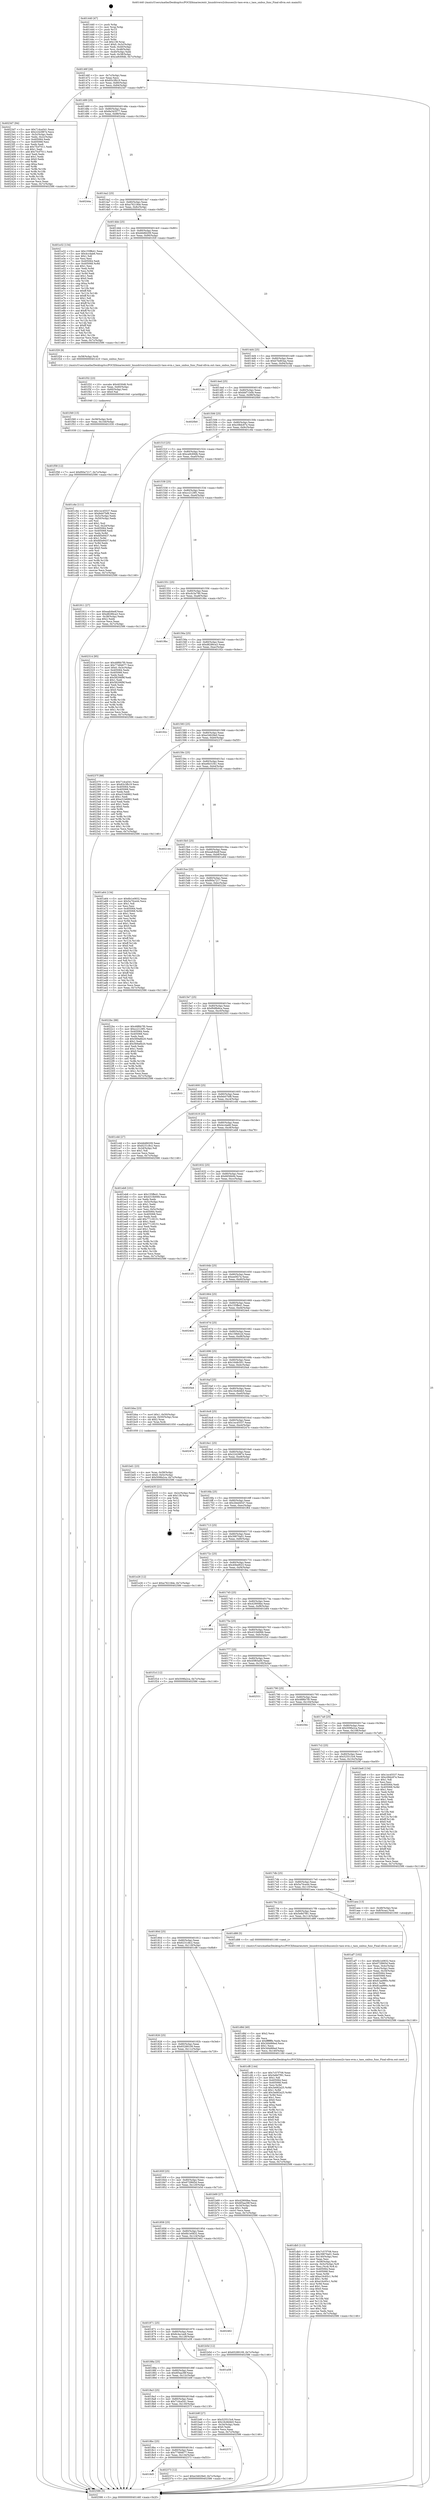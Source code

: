digraph "0x401440" {
  label = "0x401440 (/mnt/c/Users/mathe/Desktop/tcc/POCII/binaries/extr_linuxdriversi2cbussesi2c-taos-evm.c_taos_smbus_func_Final-ollvm.out::main(0))"
  labelloc = "t"
  node[shape=record]

  Entry [label="",width=0.3,height=0.3,shape=circle,fillcolor=black,style=filled]
  "0x40146f" [label="{
     0x40146f [26]\l
     | [instrs]\l
     &nbsp;&nbsp;0x40146f \<+3\>: mov -0x7c(%rbp),%eax\l
     &nbsp;&nbsp;0x401472 \<+2\>: mov %eax,%ecx\l
     &nbsp;&nbsp;0x401474 \<+6\>: sub $0x83c3fb19,%ecx\l
     &nbsp;&nbsp;0x40147a \<+3\>: mov %eax,-0x80(%rbp)\l
     &nbsp;&nbsp;0x40147d \<+6\>: mov %ecx,-0x84(%rbp)\l
     &nbsp;&nbsp;0x401483 \<+6\>: je 00000000004023d7 \<main+0xf97\>\l
  }"]
  "0x4023d7" [label="{
     0x4023d7 [94]\l
     | [instrs]\l
     &nbsp;&nbsp;0x4023d7 \<+5\>: mov $0x71dca541,%eax\l
     &nbsp;&nbsp;0x4023dc \<+5\>: mov $0x2242987e,%ecx\l
     &nbsp;&nbsp;0x4023e1 \<+3\>: mov -0x3c(%rbp),%edx\l
     &nbsp;&nbsp;0x4023e4 \<+3\>: mov %edx,-0x2c(%rbp)\l
     &nbsp;&nbsp;0x4023e7 \<+7\>: mov 0x405064,%edx\l
     &nbsp;&nbsp;0x4023ee \<+7\>: mov 0x405068,%esi\l
     &nbsp;&nbsp;0x4023f5 \<+2\>: mov %edx,%edi\l
     &nbsp;&nbsp;0x4023f7 \<+6\>: sub $0x75cf7011,%edi\l
     &nbsp;&nbsp;0x4023fd \<+3\>: sub $0x1,%edi\l
     &nbsp;&nbsp;0x402400 \<+6\>: add $0x75cf7011,%edi\l
     &nbsp;&nbsp;0x402406 \<+3\>: imul %edi,%edx\l
     &nbsp;&nbsp;0x402409 \<+3\>: and $0x1,%edx\l
     &nbsp;&nbsp;0x40240c \<+3\>: cmp $0x0,%edx\l
     &nbsp;&nbsp;0x40240f \<+4\>: sete %r8b\l
     &nbsp;&nbsp;0x402413 \<+3\>: cmp $0xa,%esi\l
     &nbsp;&nbsp;0x402416 \<+4\>: setl %r9b\l
     &nbsp;&nbsp;0x40241a \<+3\>: mov %r8b,%r10b\l
     &nbsp;&nbsp;0x40241d \<+3\>: and %r9b,%r10b\l
     &nbsp;&nbsp;0x402420 \<+3\>: xor %r9b,%r8b\l
     &nbsp;&nbsp;0x402423 \<+3\>: or %r8b,%r10b\l
     &nbsp;&nbsp;0x402426 \<+4\>: test $0x1,%r10b\l
     &nbsp;&nbsp;0x40242a \<+3\>: cmovne %ecx,%eax\l
     &nbsp;&nbsp;0x40242d \<+3\>: mov %eax,-0x7c(%rbp)\l
     &nbsp;&nbsp;0x402430 \<+5\>: jmp 0000000000402586 \<main+0x1146\>\l
  }"]
  "0x401489" [label="{
     0x401489 [25]\l
     | [instrs]\l
     &nbsp;&nbsp;0x401489 \<+5\>: jmp 000000000040148e \<main+0x4e\>\l
     &nbsp;&nbsp;0x40148e \<+3\>: mov -0x80(%rbp),%eax\l
     &nbsp;&nbsp;0x401491 \<+5\>: sub $0x8a343577,%eax\l
     &nbsp;&nbsp;0x401496 \<+6\>: mov %eax,-0x88(%rbp)\l
     &nbsp;&nbsp;0x40149c \<+6\>: je 000000000040244a \<main+0x100a\>\l
  }"]
  Exit [label="",width=0.3,height=0.3,shape=circle,fillcolor=black,style=filled,peripheries=2]
  "0x40244a" [label="{
     0x40244a\l
  }", style=dashed]
  "0x4014a2" [label="{
     0x4014a2 [25]\l
     | [instrs]\l
     &nbsp;&nbsp;0x4014a2 \<+5\>: jmp 00000000004014a7 \<main+0x67\>\l
     &nbsp;&nbsp;0x4014a7 \<+3\>: mov -0x80(%rbp),%eax\l
     &nbsp;&nbsp;0x4014aa \<+5\>: sub $0xa76218de,%eax\l
     &nbsp;&nbsp;0x4014af \<+6\>: mov %eax,-0x8c(%rbp)\l
     &nbsp;&nbsp;0x4014b5 \<+6\>: je 0000000000401e32 \<main+0x9f2\>\l
  }"]
  "0x4018d5" [label="{
     0x4018d5\l
  }", style=dashed]
  "0x401e32" [label="{
     0x401e32 [134]\l
     | [instrs]\l
     &nbsp;&nbsp;0x401e32 \<+5\>: mov $0x155ffe41,%eax\l
     &nbsp;&nbsp;0x401e37 \<+5\>: mov $0x4cc4ab6,%ecx\l
     &nbsp;&nbsp;0x401e3c \<+2\>: mov $0x1,%dl\l
     &nbsp;&nbsp;0x401e3e \<+2\>: xor %esi,%esi\l
     &nbsp;&nbsp;0x401e40 \<+7\>: mov 0x405064,%edi\l
     &nbsp;&nbsp;0x401e47 \<+8\>: mov 0x405068,%r8d\l
     &nbsp;&nbsp;0x401e4f \<+3\>: sub $0x1,%esi\l
     &nbsp;&nbsp;0x401e52 \<+3\>: mov %edi,%r9d\l
     &nbsp;&nbsp;0x401e55 \<+3\>: add %esi,%r9d\l
     &nbsp;&nbsp;0x401e58 \<+4\>: imul %r9d,%edi\l
     &nbsp;&nbsp;0x401e5c \<+3\>: and $0x1,%edi\l
     &nbsp;&nbsp;0x401e5f \<+3\>: cmp $0x0,%edi\l
     &nbsp;&nbsp;0x401e62 \<+4\>: sete %r10b\l
     &nbsp;&nbsp;0x401e66 \<+4\>: cmp $0xa,%r8d\l
     &nbsp;&nbsp;0x401e6a \<+4\>: setl %r11b\l
     &nbsp;&nbsp;0x401e6e \<+3\>: mov %r10b,%bl\l
     &nbsp;&nbsp;0x401e71 \<+3\>: xor $0xff,%bl\l
     &nbsp;&nbsp;0x401e74 \<+3\>: mov %r11b,%r14b\l
     &nbsp;&nbsp;0x401e77 \<+4\>: xor $0xff,%r14b\l
     &nbsp;&nbsp;0x401e7b \<+3\>: xor $0x1,%dl\l
     &nbsp;&nbsp;0x401e7e \<+3\>: mov %bl,%r15b\l
     &nbsp;&nbsp;0x401e81 \<+4\>: and $0xff,%r15b\l
     &nbsp;&nbsp;0x401e85 \<+3\>: and %dl,%r10b\l
     &nbsp;&nbsp;0x401e88 \<+3\>: mov %r14b,%r12b\l
     &nbsp;&nbsp;0x401e8b \<+4\>: and $0xff,%r12b\l
     &nbsp;&nbsp;0x401e8f \<+3\>: and %dl,%r11b\l
     &nbsp;&nbsp;0x401e92 \<+3\>: or %r10b,%r15b\l
     &nbsp;&nbsp;0x401e95 \<+3\>: or %r11b,%r12b\l
     &nbsp;&nbsp;0x401e98 \<+3\>: xor %r12b,%r15b\l
     &nbsp;&nbsp;0x401e9b \<+3\>: or %r14b,%bl\l
     &nbsp;&nbsp;0x401e9e \<+3\>: xor $0xff,%bl\l
     &nbsp;&nbsp;0x401ea1 \<+3\>: or $0x1,%dl\l
     &nbsp;&nbsp;0x401ea4 \<+2\>: and %dl,%bl\l
     &nbsp;&nbsp;0x401ea6 \<+3\>: or %bl,%r15b\l
     &nbsp;&nbsp;0x401ea9 \<+4\>: test $0x1,%r15b\l
     &nbsp;&nbsp;0x401ead \<+3\>: cmovne %ecx,%eax\l
     &nbsp;&nbsp;0x401eb0 \<+3\>: mov %eax,-0x7c(%rbp)\l
     &nbsp;&nbsp;0x401eb3 \<+5\>: jmp 0000000000402586 \<main+0x1146\>\l
  }"]
  "0x4014bb" [label="{
     0x4014bb [25]\l
     | [instrs]\l
     &nbsp;&nbsp;0x4014bb \<+5\>: jmp 00000000004014c0 \<main+0x80\>\l
     &nbsp;&nbsp;0x4014c0 \<+3\>: mov -0x80(%rbp),%eax\l
     &nbsp;&nbsp;0x4014c3 \<+5\>: sub $0xb6dfd209,%eax\l
     &nbsp;&nbsp;0x4014c8 \<+6\>: mov %eax,-0x90(%rbp)\l
     &nbsp;&nbsp;0x4014ce \<+6\>: je 0000000000401f29 \<main+0xae9\>\l
  }"]
  "0x402373" [label="{
     0x402373 [12]\l
     | [instrs]\l
     &nbsp;&nbsp;0x402373 \<+7\>: movl $0xe34629e0,-0x7c(%rbp)\l
     &nbsp;&nbsp;0x40237a \<+5\>: jmp 0000000000402586 \<main+0x1146\>\l
  }"]
  "0x401f29" [label="{
     0x401f29 [9]\l
     | [instrs]\l
     &nbsp;&nbsp;0x401f29 \<+4\>: mov -0x58(%rbp),%rdi\l
     &nbsp;&nbsp;0x401f2d \<+5\>: call 0000000000401410 \<taos_smbus_func\>\l
     | [calls]\l
     &nbsp;&nbsp;0x401410 \{1\} (/mnt/c/Users/mathe/Desktop/tcc/POCII/binaries/extr_linuxdriversi2cbussesi2c-taos-evm.c_taos_smbus_func_Final-ollvm.out::taos_smbus_func)\l
  }"]
  "0x4014d4" [label="{
     0x4014d4 [25]\l
     | [instrs]\l
     &nbsp;&nbsp;0x4014d4 \<+5\>: jmp 00000000004014d9 \<main+0x99\>\l
     &nbsp;&nbsp;0x4014d9 \<+3\>: mov -0x80(%rbp),%eax\l
     &nbsp;&nbsp;0x4014dc \<+5\>: sub $0xb7bd63aa,%eax\l
     &nbsp;&nbsp;0x4014e1 \<+6\>: mov %eax,-0x94(%rbp)\l
     &nbsp;&nbsp;0x4014e7 \<+6\>: je 00000000004021d4 \<main+0xd94\>\l
  }"]
  "0x4018bc" [label="{
     0x4018bc [25]\l
     | [instrs]\l
     &nbsp;&nbsp;0x4018bc \<+5\>: jmp 00000000004018c1 \<main+0x481\>\l
     &nbsp;&nbsp;0x4018c1 \<+3\>: mov -0x80(%rbp),%eax\l
     &nbsp;&nbsp;0x4018c4 \<+5\>: sub $0x77484677,%eax\l
     &nbsp;&nbsp;0x4018c9 \<+6\>: mov %eax,-0x134(%rbp)\l
     &nbsp;&nbsp;0x4018cf \<+6\>: je 0000000000402373 \<main+0xf33\>\l
  }"]
  "0x4021d4" [label="{
     0x4021d4\l
  }", style=dashed]
  "0x4014ed" [label="{
     0x4014ed [25]\l
     | [instrs]\l
     &nbsp;&nbsp;0x4014ed \<+5\>: jmp 00000000004014f2 \<main+0xb2\>\l
     &nbsp;&nbsp;0x4014f2 \<+3\>: mov -0x80(%rbp),%eax\l
     &nbsp;&nbsp;0x4014f5 \<+5\>: sub $0xbbf71b0b,%eax\l
     &nbsp;&nbsp;0x4014fa \<+6\>: mov %eax,-0x98(%rbp)\l
     &nbsp;&nbsp;0x401500 \<+6\>: je 00000000004020b0 \<main+0xc70\>\l
  }"]
  "0x40257f" [label="{
     0x40257f\l
  }", style=dashed]
  "0x4020b0" [label="{
     0x4020b0\l
  }", style=dashed]
  "0x401506" [label="{
     0x401506 [25]\l
     | [instrs]\l
     &nbsp;&nbsp;0x401506 \<+5\>: jmp 000000000040150b \<main+0xcb\>\l
     &nbsp;&nbsp;0x40150b \<+3\>: mov -0x80(%rbp),%eax\l
     &nbsp;&nbsp;0x40150e \<+5\>: sub $0xc08dc87e,%eax\l
     &nbsp;&nbsp;0x401513 \<+6\>: mov %eax,-0x9c(%rbp)\l
     &nbsp;&nbsp;0x401519 \<+6\>: je 0000000000401c6e \<main+0x82e\>\l
  }"]
  "0x401f58" [label="{
     0x401f58 [12]\l
     | [instrs]\l
     &nbsp;&nbsp;0x401f58 \<+7\>: movl $0xf00a7217,-0x7c(%rbp)\l
     &nbsp;&nbsp;0x401f5f \<+5\>: jmp 0000000000402586 \<main+0x1146\>\l
  }"]
  "0x401c6e" [label="{
     0x401c6e [111]\l
     | [instrs]\l
     &nbsp;&nbsp;0x401c6e \<+5\>: mov $0x1ec45537,%eax\l
     &nbsp;&nbsp;0x401c73 \<+5\>: mov $0xfeb07bf8,%ecx\l
     &nbsp;&nbsp;0x401c78 \<+3\>: mov -0x5c(%rbp),%edx\l
     &nbsp;&nbsp;0x401c7b \<+3\>: cmp -0x50(%rbp),%edx\l
     &nbsp;&nbsp;0x401c7e \<+4\>: setl %sil\l
     &nbsp;&nbsp;0x401c82 \<+4\>: and $0x1,%sil\l
     &nbsp;&nbsp;0x401c86 \<+4\>: mov %sil,-0x2d(%rbp)\l
     &nbsp;&nbsp;0x401c8a \<+7\>: mov 0x405064,%edx\l
     &nbsp;&nbsp;0x401c91 \<+7\>: mov 0x405068,%edi\l
     &nbsp;&nbsp;0x401c98 \<+3\>: mov %edx,%r8d\l
     &nbsp;&nbsp;0x401c9b \<+7\>: add $0xfd5e9437,%r8d\l
     &nbsp;&nbsp;0x401ca2 \<+4\>: sub $0x1,%r8d\l
     &nbsp;&nbsp;0x401ca6 \<+7\>: sub $0xfd5e9437,%r8d\l
     &nbsp;&nbsp;0x401cad \<+4\>: imul %r8d,%edx\l
     &nbsp;&nbsp;0x401cb1 \<+3\>: and $0x1,%edx\l
     &nbsp;&nbsp;0x401cb4 \<+3\>: cmp $0x0,%edx\l
     &nbsp;&nbsp;0x401cb7 \<+4\>: sete %sil\l
     &nbsp;&nbsp;0x401cbb \<+3\>: cmp $0xa,%edi\l
     &nbsp;&nbsp;0x401cbe \<+4\>: setl %r9b\l
     &nbsp;&nbsp;0x401cc2 \<+3\>: mov %sil,%r10b\l
     &nbsp;&nbsp;0x401cc5 \<+3\>: and %r9b,%r10b\l
     &nbsp;&nbsp;0x401cc8 \<+3\>: xor %r9b,%sil\l
     &nbsp;&nbsp;0x401ccb \<+3\>: or %sil,%r10b\l
     &nbsp;&nbsp;0x401cce \<+4\>: test $0x1,%r10b\l
     &nbsp;&nbsp;0x401cd2 \<+3\>: cmovne %ecx,%eax\l
     &nbsp;&nbsp;0x401cd5 \<+3\>: mov %eax,-0x7c(%rbp)\l
     &nbsp;&nbsp;0x401cd8 \<+5\>: jmp 0000000000402586 \<main+0x1146\>\l
  }"]
  "0x40151f" [label="{
     0x40151f [25]\l
     | [instrs]\l
     &nbsp;&nbsp;0x40151f \<+5\>: jmp 0000000000401524 \<main+0xe4\>\l
     &nbsp;&nbsp;0x401524 \<+3\>: mov -0x80(%rbp),%eax\l
     &nbsp;&nbsp;0x401527 \<+5\>: sub $0xca9c69db,%eax\l
     &nbsp;&nbsp;0x40152c \<+6\>: mov %eax,-0xa0(%rbp)\l
     &nbsp;&nbsp;0x401532 \<+6\>: je 0000000000401911 \<main+0x4d1\>\l
  }"]
  "0x401f49" [label="{
     0x401f49 [15]\l
     | [instrs]\l
     &nbsp;&nbsp;0x401f49 \<+4\>: mov -0x58(%rbp),%rdi\l
     &nbsp;&nbsp;0x401f4d \<+6\>: mov %eax,-0x144(%rbp)\l
     &nbsp;&nbsp;0x401f53 \<+5\>: call 0000000000401030 \<free@plt\>\l
     | [calls]\l
     &nbsp;&nbsp;0x401030 \{1\} (unknown)\l
  }"]
  "0x401911" [label="{
     0x401911 [27]\l
     | [instrs]\l
     &nbsp;&nbsp;0x401911 \<+5\>: mov $0xeafc6edf,%eax\l
     &nbsp;&nbsp;0x401916 \<+5\>: mov $0xd8286ca3,%ecx\l
     &nbsp;&nbsp;0x40191b \<+3\>: mov -0x38(%rbp),%edx\l
     &nbsp;&nbsp;0x40191e \<+3\>: cmp $0x2,%edx\l
     &nbsp;&nbsp;0x401921 \<+3\>: cmovne %ecx,%eax\l
     &nbsp;&nbsp;0x401924 \<+3\>: mov %eax,-0x7c(%rbp)\l
     &nbsp;&nbsp;0x401927 \<+5\>: jmp 0000000000402586 \<main+0x1146\>\l
  }"]
  "0x401538" [label="{
     0x401538 [25]\l
     | [instrs]\l
     &nbsp;&nbsp;0x401538 \<+5\>: jmp 000000000040153d \<main+0xfd\>\l
     &nbsp;&nbsp;0x40153d \<+3\>: mov -0x80(%rbp),%eax\l
     &nbsp;&nbsp;0x401540 \<+5\>: sub $0xcc2129f1,%eax\l
     &nbsp;&nbsp;0x401545 \<+6\>: mov %eax,-0xa4(%rbp)\l
     &nbsp;&nbsp;0x40154b \<+6\>: je 0000000000402314 \<main+0xed4\>\l
  }"]
  "0x402586" [label="{
     0x402586 [5]\l
     | [instrs]\l
     &nbsp;&nbsp;0x402586 \<+5\>: jmp 000000000040146f \<main+0x2f\>\l
  }"]
  "0x401440" [label="{
     0x401440 [47]\l
     | [instrs]\l
     &nbsp;&nbsp;0x401440 \<+1\>: push %rbp\l
     &nbsp;&nbsp;0x401441 \<+3\>: mov %rsp,%rbp\l
     &nbsp;&nbsp;0x401444 \<+2\>: push %r15\l
     &nbsp;&nbsp;0x401446 \<+2\>: push %r14\l
     &nbsp;&nbsp;0x401448 \<+2\>: push %r13\l
     &nbsp;&nbsp;0x40144a \<+2\>: push %r12\l
     &nbsp;&nbsp;0x40144c \<+1\>: push %rbx\l
     &nbsp;&nbsp;0x40144d \<+7\>: sub $0x138,%rsp\l
     &nbsp;&nbsp;0x401454 \<+7\>: movl $0x0,-0x3c(%rbp)\l
     &nbsp;&nbsp;0x40145b \<+3\>: mov %edi,-0x40(%rbp)\l
     &nbsp;&nbsp;0x40145e \<+4\>: mov %rsi,-0x48(%rbp)\l
     &nbsp;&nbsp;0x401462 \<+3\>: mov -0x40(%rbp),%edi\l
     &nbsp;&nbsp;0x401465 \<+3\>: mov %edi,-0x38(%rbp)\l
     &nbsp;&nbsp;0x401468 \<+7\>: movl $0xca9c69db,-0x7c(%rbp)\l
  }"]
  "0x401f32" [label="{
     0x401f32 [23]\l
     | [instrs]\l
     &nbsp;&nbsp;0x401f32 \<+10\>: movabs $0x4030d6,%rdi\l
     &nbsp;&nbsp;0x401f3c \<+3\>: mov %eax,-0x60(%rbp)\l
     &nbsp;&nbsp;0x401f3f \<+3\>: mov -0x60(%rbp),%esi\l
     &nbsp;&nbsp;0x401f42 \<+2\>: mov $0x0,%al\l
     &nbsp;&nbsp;0x401f44 \<+5\>: call 0000000000401040 \<printf@plt\>\l
     | [calls]\l
     &nbsp;&nbsp;0x401040 \{1\} (unknown)\l
  }"]
  "0x402314" [label="{
     0x402314 [95]\l
     | [instrs]\l
     &nbsp;&nbsp;0x402314 \<+5\>: mov $0x48f6b7f0,%eax\l
     &nbsp;&nbsp;0x402319 \<+5\>: mov $0x77484677,%ecx\l
     &nbsp;&nbsp;0x40231e \<+7\>: movl $0x0,-0x3c(%rbp)\l
     &nbsp;&nbsp;0x402325 \<+7\>: mov 0x405064,%edx\l
     &nbsp;&nbsp;0x40232c \<+7\>: mov 0x405068,%esi\l
     &nbsp;&nbsp;0x402333 \<+2\>: mov %edx,%edi\l
     &nbsp;&nbsp;0x402335 \<+6\>: sub $0x58206f9f,%edi\l
     &nbsp;&nbsp;0x40233b \<+3\>: sub $0x1,%edi\l
     &nbsp;&nbsp;0x40233e \<+6\>: add $0x58206f9f,%edi\l
     &nbsp;&nbsp;0x402344 \<+3\>: imul %edi,%edx\l
     &nbsp;&nbsp;0x402347 \<+3\>: and $0x1,%edx\l
     &nbsp;&nbsp;0x40234a \<+3\>: cmp $0x0,%edx\l
     &nbsp;&nbsp;0x40234d \<+4\>: sete %r8b\l
     &nbsp;&nbsp;0x402351 \<+3\>: cmp $0xa,%esi\l
     &nbsp;&nbsp;0x402354 \<+4\>: setl %r9b\l
     &nbsp;&nbsp;0x402358 \<+3\>: mov %r8b,%r10b\l
     &nbsp;&nbsp;0x40235b \<+3\>: and %r9b,%r10b\l
     &nbsp;&nbsp;0x40235e \<+3\>: xor %r9b,%r8b\l
     &nbsp;&nbsp;0x402361 \<+3\>: or %r8b,%r10b\l
     &nbsp;&nbsp;0x402364 \<+4\>: test $0x1,%r10b\l
     &nbsp;&nbsp;0x402368 \<+3\>: cmovne %ecx,%eax\l
     &nbsp;&nbsp;0x40236b \<+3\>: mov %eax,-0x7c(%rbp)\l
     &nbsp;&nbsp;0x40236e \<+5\>: jmp 0000000000402586 \<main+0x1146\>\l
  }"]
  "0x401551" [label="{
     0x401551 [25]\l
     | [instrs]\l
     &nbsp;&nbsp;0x401551 \<+5\>: jmp 0000000000401556 \<main+0x116\>\l
     &nbsp;&nbsp;0x401556 \<+3\>: mov -0x80(%rbp),%eax\l
     &nbsp;&nbsp;0x401559 \<+5\>: sub $0xcfc3a790,%eax\l
     &nbsp;&nbsp;0x40155e \<+6\>: mov %eax,-0xa8(%rbp)\l
     &nbsp;&nbsp;0x401564 \<+6\>: je 00000000004019bc \<main+0x57c\>\l
  }"]
  "0x401db5" [label="{
     0x401db5 [113]\l
     | [instrs]\l
     &nbsp;&nbsp;0x401db5 \<+5\>: mov $0x7c57f708,%ecx\l
     &nbsp;&nbsp;0x401dba \<+5\>: mov $0x39870a01,%edx\l
     &nbsp;&nbsp;0x401dbf \<+6\>: mov -0x140(%rbp),%esi\l
     &nbsp;&nbsp;0x401dc5 \<+3\>: imul %eax,%esi\l
     &nbsp;&nbsp;0x401dc8 \<+4\>: mov -0x58(%rbp),%rdi\l
     &nbsp;&nbsp;0x401dcc \<+4\>: movslq -0x5c(%rbp),%r8\l
     &nbsp;&nbsp;0x401dd0 \<+4\>: mov %esi,(%rdi,%r8,4)\l
     &nbsp;&nbsp;0x401dd4 \<+7\>: mov 0x405064,%eax\l
     &nbsp;&nbsp;0x401ddb \<+7\>: mov 0x405068,%esi\l
     &nbsp;&nbsp;0x401de2 \<+3\>: mov %eax,%r9d\l
     &nbsp;&nbsp;0x401de5 \<+7\>: add $0xe16c65c1,%r9d\l
     &nbsp;&nbsp;0x401dec \<+4\>: sub $0x1,%r9d\l
     &nbsp;&nbsp;0x401df0 \<+7\>: sub $0xe16c65c1,%r9d\l
     &nbsp;&nbsp;0x401df7 \<+4\>: imul %r9d,%eax\l
     &nbsp;&nbsp;0x401dfb \<+3\>: and $0x1,%eax\l
     &nbsp;&nbsp;0x401dfe \<+3\>: cmp $0x0,%eax\l
     &nbsp;&nbsp;0x401e01 \<+4\>: sete %r10b\l
     &nbsp;&nbsp;0x401e05 \<+3\>: cmp $0xa,%esi\l
     &nbsp;&nbsp;0x401e08 \<+4\>: setl %r11b\l
     &nbsp;&nbsp;0x401e0c \<+3\>: mov %r10b,%bl\l
     &nbsp;&nbsp;0x401e0f \<+3\>: and %r11b,%bl\l
     &nbsp;&nbsp;0x401e12 \<+3\>: xor %r11b,%r10b\l
     &nbsp;&nbsp;0x401e15 \<+3\>: or %r10b,%bl\l
     &nbsp;&nbsp;0x401e18 \<+3\>: test $0x1,%bl\l
     &nbsp;&nbsp;0x401e1b \<+3\>: cmovne %edx,%ecx\l
     &nbsp;&nbsp;0x401e1e \<+3\>: mov %ecx,-0x7c(%rbp)\l
     &nbsp;&nbsp;0x401e21 \<+5\>: jmp 0000000000402586 \<main+0x1146\>\l
  }"]
  "0x4019bc" [label="{
     0x4019bc\l
  }", style=dashed]
  "0x40156a" [label="{
     0x40156a [25]\l
     | [instrs]\l
     &nbsp;&nbsp;0x40156a \<+5\>: jmp 000000000040156f \<main+0x12f\>\l
     &nbsp;&nbsp;0x40156f \<+3\>: mov -0x80(%rbp),%eax\l
     &nbsp;&nbsp;0x401572 \<+5\>: sub $0xd8286ca3,%eax\l
     &nbsp;&nbsp;0x401577 \<+6\>: mov %eax,-0xac(%rbp)\l
     &nbsp;&nbsp;0x40157d \<+6\>: je 000000000040192c \<main+0x4ec\>\l
  }"]
  "0x401d8d" [label="{
     0x401d8d [40]\l
     | [instrs]\l
     &nbsp;&nbsp;0x401d8d \<+5\>: mov $0x2,%ecx\l
     &nbsp;&nbsp;0x401d92 \<+1\>: cltd\l
     &nbsp;&nbsp;0x401d93 \<+2\>: idiv %ecx\l
     &nbsp;&nbsp;0x401d95 \<+6\>: imul $0xfffffffe,%edx,%ecx\l
     &nbsp;&nbsp;0x401d9b \<+6\>: sub $0x3d4d66ed,%ecx\l
     &nbsp;&nbsp;0x401da1 \<+3\>: add $0x1,%ecx\l
     &nbsp;&nbsp;0x401da4 \<+6\>: add $0x3d4d66ed,%ecx\l
     &nbsp;&nbsp;0x401daa \<+6\>: mov %ecx,-0x140(%rbp)\l
     &nbsp;&nbsp;0x401db0 \<+5\>: call 0000000000401160 \<next_i\>\l
     | [calls]\l
     &nbsp;&nbsp;0x401160 \{1\} (/mnt/c/Users/mathe/Desktop/tcc/POCII/binaries/extr_linuxdriversi2cbussesi2c-taos-evm.c_taos_smbus_func_Final-ollvm.out::next_i)\l
  }"]
  "0x40192c" [label="{
     0x40192c\l
  }", style=dashed]
  "0x401583" [label="{
     0x401583 [25]\l
     | [instrs]\l
     &nbsp;&nbsp;0x401583 \<+5\>: jmp 0000000000401588 \<main+0x148\>\l
     &nbsp;&nbsp;0x401588 \<+3\>: mov -0x80(%rbp),%eax\l
     &nbsp;&nbsp;0x40158b \<+5\>: sub $0xe34629e0,%eax\l
     &nbsp;&nbsp;0x401590 \<+6\>: mov %eax,-0xb0(%rbp)\l
     &nbsp;&nbsp;0x401596 \<+6\>: je 000000000040237f \<main+0xf3f\>\l
  }"]
  "0x401bd1" [label="{
     0x401bd1 [23]\l
     | [instrs]\l
     &nbsp;&nbsp;0x401bd1 \<+4\>: mov %rax,-0x58(%rbp)\l
     &nbsp;&nbsp;0x401bd5 \<+7\>: movl $0x0,-0x5c(%rbp)\l
     &nbsp;&nbsp;0x401bdc \<+7\>: movl $0x509fa2ca,-0x7c(%rbp)\l
     &nbsp;&nbsp;0x401be3 \<+5\>: jmp 0000000000402586 \<main+0x1146\>\l
  }"]
  "0x40237f" [label="{
     0x40237f [88]\l
     | [instrs]\l
     &nbsp;&nbsp;0x40237f \<+5\>: mov $0x71dca541,%eax\l
     &nbsp;&nbsp;0x402384 \<+5\>: mov $0x83c3fb19,%ecx\l
     &nbsp;&nbsp;0x402389 \<+7\>: mov 0x405064,%edx\l
     &nbsp;&nbsp;0x402390 \<+7\>: mov 0x405068,%esi\l
     &nbsp;&nbsp;0x402397 \<+2\>: mov %edx,%edi\l
     &nbsp;&nbsp;0x402399 \<+6\>: sub $0xe31b6862,%edi\l
     &nbsp;&nbsp;0x40239f \<+3\>: sub $0x1,%edi\l
     &nbsp;&nbsp;0x4023a2 \<+6\>: add $0xe31b6862,%edi\l
     &nbsp;&nbsp;0x4023a8 \<+3\>: imul %edi,%edx\l
     &nbsp;&nbsp;0x4023ab \<+3\>: and $0x1,%edx\l
     &nbsp;&nbsp;0x4023ae \<+3\>: cmp $0x0,%edx\l
     &nbsp;&nbsp;0x4023b1 \<+4\>: sete %r8b\l
     &nbsp;&nbsp;0x4023b5 \<+3\>: cmp $0xa,%esi\l
     &nbsp;&nbsp;0x4023b8 \<+4\>: setl %r9b\l
     &nbsp;&nbsp;0x4023bc \<+3\>: mov %r8b,%r10b\l
     &nbsp;&nbsp;0x4023bf \<+3\>: and %r9b,%r10b\l
     &nbsp;&nbsp;0x4023c2 \<+3\>: xor %r9b,%r8b\l
     &nbsp;&nbsp;0x4023c5 \<+3\>: or %r8b,%r10b\l
     &nbsp;&nbsp;0x4023c8 \<+4\>: test $0x1,%r10b\l
     &nbsp;&nbsp;0x4023cc \<+3\>: cmovne %ecx,%eax\l
     &nbsp;&nbsp;0x4023cf \<+3\>: mov %eax,-0x7c(%rbp)\l
     &nbsp;&nbsp;0x4023d2 \<+5\>: jmp 0000000000402586 \<main+0x1146\>\l
  }"]
  "0x40159c" [label="{
     0x40159c [25]\l
     | [instrs]\l
     &nbsp;&nbsp;0x40159c \<+5\>: jmp 00000000004015a1 \<main+0x161\>\l
     &nbsp;&nbsp;0x4015a1 \<+3\>: mov -0x80(%rbp),%eax\l
     &nbsp;&nbsp;0x4015a4 \<+5\>: sub $0xe6b31f41,%eax\l
     &nbsp;&nbsp;0x4015a9 \<+6\>: mov %eax,-0xb4(%rbp)\l
     &nbsp;&nbsp;0x4015af \<+6\>: je 0000000000402144 \<main+0xd04\>\l
  }"]
  "0x4018a3" [label="{
     0x4018a3 [25]\l
     | [instrs]\l
     &nbsp;&nbsp;0x4018a3 \<+5\>: jmp 00000000004018a8 \<main+0x468\>\l
     &nbsp;&nbsp;0x4018a8 \<+3\>: mov -0x80(%rbp),%eax\l
     &nbsp;&nbsp;0x4018ab \<+5\>: sub $0x71dca541,%eax\l
     &nbsp;&nbsp;0x4018b0 \<+6\>: mov %eax,-0x130(%rbp)\l
     &nbsp;&nbsp;0x4018b6 \<+6\>: je 000000000040257f \<main+0x113f\>\l
  }"]
  "0x402144" [label="{
     0x402144\l
  }", style=dashed]
  "0x4015b5" [label="{
     0x4015b5 [25]\l
     | [instrs]\l
     &nbsp;&nbsp;0x4015b5 \<+5\>: jmp 00000000004015ba \<main+0x17a\>\l
     &nbsp;&nbsp;0x4015ba \<+3\>: mov -0x80(%rbp),%eax\l
     &nbsp;&nbsp;0x4015bd \<+5\>: sub $0xeafc6edf,%eax\l
     &nbsp;&nbsp;0x4015c2 \<+6\>: mov %eax,-0xb8(%rbp)\l
     &nbsp;&nbsp;0x4015c8 \<+6\>: je 0000000000401a64 \<main+0x624\>\l
  }"]
  "0x401b9f" [label="{
     0x401b9f [27]\l
     | [instrs]\l
     &nbsp;&nbsp;0x401b9f \<+5\>: mov $0x525515c6,%eax\l
     &nbsp;&nbsp;0x401ba4 \<+5\>: mov $0x16c8d4b5,%ecx\l
     &nbsp;&nbsp;0x401ba9 \<+3\>: mov -0x34(%rbp),%edx\l
     &nbsp;&nbsp;0x401bac \<+3\>: cmp $0x0,%edx\l
     &nbsp;&nbsp;0x401baf \<+3\>: cmove %ecx,%eax\l
     &nbsp;&nbsp;0x401bb2 \<+3\>: mov %eax,-0x7c(%rbp)\l
     &nbsp;&nbsp;0x401bb5 \<+5\>: jmp 0000000000402586 \<main+0x1146\>\l
  }"]
  "0x401a64" [label="{
     0x401a64 [134]\l
     | [instrs]\l
     &nbsp;&nbsp;0x401a64 \<+5\>: mov $0x6b1e0832,%eax\l
     &nbsp;&nbsp;0x401a69 \<+5\>: mov $0x5a70ce44,%ecx\l
     &nbsp;&nbsp;0x401a6e \<+2\>: mov $0x1,%dl\l
     &nbsp;&nbsp;0x401a70 \<+2\>: xor %esi,%esi\l
     &nbsp;&nbsp;0x401a72 \<+7\>: mov 0x405064,%edi\l
     &nbsp;&nbsp;0x401a79 \<+8\>: mov 0x405068,%r8d\l
     &nbsp;&nbsp;0x401a81 \<+3\>: sub $0x1,%esi\l
     &nbsp;&nbsp;0x401a84 \<+3\>: mov %edi,%r9d\l
     &nbsp;&nbsp;0x401a87 \<+3\>: add %esi,%r9d\l
     &nbsp;&nbsp;0x401a8a \<+4\>: imul %r9d,%edi\l
     &nbsp;&nbsp;0x401a8e \<+3\>: and $0x1,%edi\l
     &nbsp;&nbsp;0x401a91 \<+3\>: cmp $0x0,%edi\l
     &nbsp;&nbsp;0x401a94 \<+4\>: sete %r10b\l
     &nbsp;&nbsp;0x401a98 \<+4\>: cmp $0xa,%r8d\l
     &nbsp;&nbsp;0x401a9c \<+4\>: setl %r11b\l
     &nbsp;&nbsp;0x401aa0 \<+3\>: mov %r10b,%bl\l
     &nbsp;&nbsp;0x401aa3 \<+3\>: xor $0xff,%bl\l
     &nbsp;&nbsp;0x401aa6 \<+3\>: mov %r11b,%r14b\l
     &nbsp;&nbsp;0x401aa9 \<+4\>: xor $0xff,%r14b\l
     &nbsp;&nbsp;0x401aad \<+3\>: xor $0x0,%dl\l
     &nbsp;&nbsp;0x401ab0 \<+3\>: mov %bl,%r15b\l
     &nbsp;&nbsp;0x401ab3 \<+4\>: and $0x0,%r15b\l
     &nbsp;&nbsp;0x401ab7 \<+3\>: and %dl,%r10b\l
     &nbsp;&nbsp;0x401aba \<+3\>: mov %r14b,%r12b\l
     &nbsp;&nbsp;0x401abd \<+4\>: and $0x0,%r12b\l
     &nbsp;&nbsp;0x401ac1 \<+3\>: and %dl,%r11b\l
     &nbsp;&nbsp;0x401ac4 \<+3\>: or %r10b,%r15b\l
     &nbsp;&nbsp;0x401ac7 \<+3\>: or %r11b,%r12b\l
     &nbsp;&nbsp;0x401aca \<+3\>: xor %r12b,%r15b\l
     &nbsp;&nbsp;0x401acd \<+3\>: or %r14b,%bl\l
     &nbsp;&nbsp;0x401ad0 \<+3\>: xor $0xff,%bl\l
     &nbsp;&nbsp;0x401ad3 \<+3\>: or $0x0,%dl\l
     &nbsp;&nbsp;0x401ad6 \<+2\>: and %dl,%bl\l
     &nbsp;&nbsp;0x401ad8 \<+3\>: or %bl,%r15b\l
     &nbsp;&nbsp;0x401adb \<+4\>: test $0x1,%r15b\l
     &nbsp;&nbsp;0x401adf \<+3\>: cmovne %ecx,%eax\l
     &nbsp;&nbsp;0x401ae2 \<+3\>: mov %eax,-0x7c(%rbp)\l
     &nbsp;&nbsp;0x401ae5 \<+5\>: jmp 0000000000402586 \<main+0x1146\>\l
  }"]
  "0x4015ce" [label="{
     0x4015ce [25]\l
     | [instrs]\l
     &nbsp;&nbsp;0x4015ce \<+5\>: jmp 00000000004015d3 \<main+0x193\>\l
     &nbsp;&nbsp;0x4015d3 \<+3\>: mov -0x80(%rbp),%eax\l
     &nbsp;&nbsp;0x4015d6 \<+5\>: sub $0xf00a7217,%eax\l
     &nbsp;&nbsp;0x4015db \<+6\>: mov %eax,-0xbc(%rbp)\l
     &nbsp;&nbsp;0x4015e1 \<+6\>: je 00000000004022bc \<main+0xe7c\>\l
  }"]
  "0x40188a" [label="{
     0x40188a [25]\l
     | [instrs]\l
     &nbsp;&nbsp;0x40188a \<+5\>: jmp 000000000040188f \<main+0x44f\>\l
     &nbsp;&nbsp;0x40188f \<+3\>: mov -0x80(%rbp),%eax\l
     &nbsp;&nbsp;0x401892 \<+5\>: sub $0x6f3aa39f,%eax\l
     &nbsp;&nbsp;0x401897 \<+6\>: mov %eax,-0x12c(%rbp)\l
     &nbsp;&nbsp;0x40189d \<+6\>: je 0000000000401b9f \<main+0x75f\>\l
  }"]
  "0x4022bc" [label="{
     0x4022bc [88]\l
     | [instrs]\l
     &nbsp;&nbsp;0x4022bc \<+5\>: mov $0x48f6b7f0,%eax\l
     &nbsp;&nbsp;0x4022c1 \<+5\>: mov $0xcc2129f1,%ecx\l
     &nbsp;&nbsp;0x4022c6 \<+7\>: mov 0x405064,%edx\l
     &nbsp;&nbsp;0x4022cd \<+7\>: mov 0x405068,%esi\l
     &nbsp;&nbsp;0x4022d4 \<+2\>: mov %edx,%edi\l
     &nbsp;&nbsp;0x4022d6 \<+6\>: sub $0x569a6b20,%edi\l
     &nbsp;&nbsp;0x4022dc \<+3\>: sub $0x1,%edi\l
     &nbsp;&nbsp;0x4022df \<+6\>: add $0x569a6b20,%edi\l
     &nbsp;&nbsp;0x4022e5 \<+3\>: imul %edi,%edx\l
     &nbsp;&nbsp;0x4022e8 \<+3\>: and $0x1,%edx\l
     &nbsp;&nbsp;0x4022eb \<+3\>: cmp $0x0,%edx\l
     &nbsp;&nbsp;0x4022ee \<+4\>: sete %r8b\l
     &nbsp;&nbsp;0x4022f2 \<+3\>: cmp $0xa,%esi\l
     &nbsp;&nbsp;0x4022f5 \<+4\>: setl %r9b\l
     &nbsp;&nbsp;0x4022f9 \<+3\>: mov %r8b,%r10b\l
     &nbsp;&nbsp;0x4022fc \<+3\>: and %r9b,%r10b\l
     &nbsp;&nbsp;0x4022ff \<+3\>: xor %r9b,%r8b\l
     &nbsp;&nbsp;0x402302 \<+3\>: or %r8b,%r10b\l
     &nbsp;&nbsp;0x402305 \<+4\>: test $0x1,%r10b\l
     &nbsp;&nbsp;0x402309 \<+3\>: cmovne %ecx,%eax\l
     &nbsp;&nbsp;0x40230c \<+3\>: mov %eax,-0x7c(%rbp)\l
     &nbsp;&nbsp;0x40230f \<+5\>: jmp 0000000000402586 \<main+0x1146\>\l
  }"]
  "0x4015e7" [label="{
     0x4015e7 [25]\l
     | [instrs]\l
     &nbsp;&nbsp;0x4015e7 \<+5\>: jmp 00000000004015ec \<main+0x1ac\>\l
     &nbsp;&nbsp;0x4015ec \<+3\>: mov -0x80(%rbp),%eax\l
     &nbsp;&nbsp;0x4015ef \<+5\>: sub $0xf0d8b8ca,%eax\l
     &nbsp;&nbsp;0x4015f4 \<+6\>: mov %eax,-0xc0(%rbp)\l
     &nbsp;&nbsp;0x4015fa \<+6\>: je 0000000000402503 \<main+0x10c3\>\l
  }"]
  "0x401a58" [label="{
     0x401a58\l
  }", style=dashed]
  "0x402503" [label="{
     0x402503\l
  }", style=dashed]
  "0x401600" [label="{
     0x401600 [25]\l
     | [instrs]\l
     &nbsp;&nbsp;0x401600 \<+5\>: jmp 0000000000401605 \<main+0x1c5\>\l
     &nbsp;&nbsp;0x401605 \<+3\>: mov -0x80(%rbp),%eax\l
     &nbsp;&nbsp;0x401608 \<+5\>: sub $0xfeb07bf8,%eax\l
     &nbsp;&nbsp;0x40160d \<+6\>: mov %eax,-0xc4(%rbp)\l
     &nbsp;&nbsp;0x401613 \<+6\>: je 0000000000401cdd \<main+0x89d\>\l
  }"]
  "0x401871" [label="{
     0x401871 [25]\l
     | [instrs]\l
     &nbsp;&nbsp;0x401871 \<+5\>: jmp 0000000000401876 \<main+0x436\>\l
     &nbsp;&nbsp;0x401876 \<+3\>: mov -0x80(%rbp),%eax\l
     &nbsp;&nbsp;0x401879 \<+5\>: sub $0x6c4a1ee8,%eax\l
     &nbsp;&nbsp;0x40187e \<+6\>: mov %eax,-0x128(%rbp)\l
     &nbsp;&nbsp;0x401884 \<+6\>: je 0000000000401a58 \<main+0x618\>\l
  }"]
  "0x401cdd" [label="{
     0x401cdd [27]\l
     | [instrs]\l
     &nbsp;&nbsp;0x401cdd \<+5\>: mov $0xb6dfd209,%eax\l
     &nbsp;&nbsp;0x401ce2 \<+5\>: mov $0x6231c8c2,%ecx\l
     &nbsp;&nbsp;0x401ce7 \<+3\>: mov -0x2d(%rbp),%dl\l
     &nbsp;&nbsp;0x401cea \<+3\>: test $0x1,%dl\l
     &nbsp;&nbsp;0x401ced \<+3\>: cmovne %ecx,%eax\l
     &nbsp;&nbsp;0x401cf0 \<+3\>: mov %eax,-0x7c(%rbp)\l
     &nbsp;&nbsp;0x401cf3 \<+5\>: jmp 0000000000402586 \<main+0x1146\>\l
  }"]
  "0x401619" [label="{
     0x401619 [25]\l
     | [instrs]\l
     &nbsp;&nbsp;0x401619 \<+5\>: jmp 000000000040161e \<main+0x1de\>\l
     &nbsp;&nbsp;0x40161e \<+3\>: mov -0x80(%rbp),%eax\l
     &nbsp;&nbsp;0x401621 \<+5\>: sub $0x4cc4ab6,%eax\l
     &nbsp;&nbsp;0x401626 \<+6\>: mov %eax,-0xc8(%rbp)\l
     &nbsp;&nbsp;0x40162c \<+6\>: je 0000000000401eb8 \<main+0xa78\>\l
  }"]
  "0x402462" [label="{
     0x402462\l
  }", style=dashed]
  "0x401eb8" [label="{
     0x401eb8 [101]\l
     | [instrs]\l
     &nbsp;&nbsp;0x401eb8 \<+5\>: mov $0x155ffe41,%eax\l
     &nbsp;&nbsp;0x401ebd \<+5\>: mov $0x4318d066,%ecx\l
     &nbsp;&nbsp;0x401ec2 \<+2\>: xor %edx,%edx\l
     &nbsp;&nbsp;0x401ec4 \<+3\>: mov -0x5c(%rbp),%esi\l
     &nbsp;&nbsp;0x401ec7 \<+3\>: sub $0x1,%edx\l
     &nbsp;&nbsp;0x401eca \<+2\>: sub %edx,%esi\l
     &nbsp;&nbsp;0x401ecc \<+3\>: mov %esi,-0x5c(%rbp)\l
     &nbsp;&nbsp;0x401ecf \<+7\>: mov 0x405064,%edx\l
     &nbsp;&nbsp;0x401ed6 \<+7\>: mov 0x405068,%esi\l
     &nbsp;&nbsp;0x401edd \<+2\>: mov %edx,%edi\l
     &nbsp;&nbsp;0x401edf \<+6\>: add $0x77129151,%edi\l
     &nbsp;&nbsp;0x401ee5 \<+3\>: sub $0x1,%edi\l
     &nbsp;&nbsp;0x401ee8 \<+6\>: sub $0x77129151,%edi\l
     &nbsp;&nbsp;0x401eee \<+3\>: imul %edi,%edx\l
     &nbsp;&nbsp;0x401ef1 \<+3\>: and $0x1,%edx\l
     &nbsp;&nbsp;0x401ef4 \<+3\>: cmp $0x0,%edx\l
     &nbsp;&nbsp;0x401ef7 \<+4\>: sete %r8b\l
     &nbsp;&nbsp;0x401efb \<+3\>: cmp $0xa,%esi\l
     &nbsp;&nbsp;0x401efe \<+4\>: setl %r9b\l
     &nbsp;&nbsp;0x401f02 \<+3\>: mov %r8b,%r10b\l
     &nbsp;&nbsp;0x401f05 \<+3\>: and %r9b,%r10b\l
     &nbsp;&nbsp;0x401f08 \<+3\>: xor %r9b,%r8b\l
     &nbsp;&nbsp;0x401f0b \<+3\>: or %r8b,%r10b\l
     &nbsp;&nbsp;0x401f0e \<+4\>: test $0x1,%r10b\l
     &nbsp;&nbsp;0x401f12 \<+3\>: cmovne %ecx,%eax\l
     &nbsp;&nbsp;0x401f15 \<+3\>: mov %eax,-0x7c(%rbp)\l
     &nbsp;&nbsp;0x401f18 \<+5\>: jmp 0000000000402586 \<main+0x1146\>\l
  }"]
  "0x401632" [label="{
     0x401632 [25]\l
     | [instrs]\l
     &nbsp;&nbsp;0x401632 \<+5\>: jmp 0000000000401637 \<main+0x1f7\>\l
     &nbsp;&nbsp;0x401637 \<+3\>: mov -0x80(%rbp),%eax\l
     &nbsp;&nbsp;0x40163a \<+5\>: sub $0x6656b94,%eax\l
     &nbsp;&nbsp;0x40163f \<+6\>: mov %eax,-0xcc(%rbp)\l
     &nbsp;&nbsp;0x401645 \<+6\>: je 0000000000402125 \<main+0xce5\>\l
  }"]
  "0x401858" [label="{
     0x401858 [25]\l
     | [instrs]\l
     &nbsp;&nbsp;0x401858 \<+5\>: jmp 000000000040185d \<main+0x41d\>\l
     &nbsp;&nbsp;0x40185d \<+3\>: mov -0x80(%rbp),%eax\l
     &nbsp;&nbsp;0x401860 \<+5\>: sub $0x6b1e0832,%eax\l
     &nbsp;&nbsp;0x401865 \<+6\>: mov %eax,-0x124(%rbp)\l
     &nbsp;&nbsp;0x40186b \<+6\>: je 0000000000402462 \<main+0x1022\>\l
  }"]
  "0x402125" [label="{
     0x402125\l
  }", style=dashed]
  "0x40164b" [label="{
     0x40164b [25]\l
     | [instrs]\l
     &nbsp;&nbsp;0x40164b \<+5\>: jmp 0000000000401650 \<main+0x210\>\l
     &nbsp;&nbsp;0x401650 \<+3\>: mov -0x80(%rbp),%eax\l
     &nbsp;&nbsp;0x401653 \<+5\>: sub $0xee0f27e,%eax\l
     &nbsp;&nbsp;0x401658 \<+6\>: mov %eax,-0xd0(%rbp)\l
     &nbsp;&nbsp;0x40165e \<+6\>: je 00000000004020cb \<main+0xc8b\>\l
  }"]
  "0x401b5d" [label="{
     0x401b5d [12]\l
     | [instrs]\l
     &nbsp;&nbsp;0x401b5d \<+7\>: movl $0x65289109,-0x7c(%rbp)\l
     &nbsp;&nbsp;0x401b64 \<+5\>: jmp 0000000000402586 \<main+0x1146\>\l
  }"]
  "0x4020cb" [label="{
     0x4020cb\l
  }", style=dashed]
  "0x401664" [label="{
     0x401664 [25]\l
     | [instrs]\l
     &nbsp;&nbsp;0x401664 \<+5\>: jmp 0000000000401669 \<main+0x229\>\l
     &nbsp;&nbsp;0x401669 \<+3\>: mov -0x80(%rbp),%eax\l
     &nbsp;&nbsp;0x40166c \<+5\>: sub $0x155ffe41,%eax\l
     &nbsp;&nbsp;0x401671 \<+6\>: mov %eax,-0xd4(%rbp)\l
     &nbsp;&nbsp;0x401677 \<+6\>: je 00000000004024e4 \<main+0x10a4\>\l
  }"]
  "0x40183f" [label="{
     0x40183f [25]\l
     | [instrs]\l
     &nbsp;&nbsp;0x40183f \<+5\>: jmp 0000000000401844 \<main+0x404\>\l
     &nbsp;&nbsp;0x401844 \<+3\>: mov -0x80(%rbp),%eax\l
     &nbsp;&nbsp;0x401847 \<+5\>: sub $0x672f665d,%eax\l
     &nbsp;&nbsp;0x40184c \<+6\>: mov %eax,-0x120(%rbp)\l
     &nbsp;&nbsp;0x401852 \<+6\>: je 0000000000401b5d \<main+0x71d\>\l
  }"]
  "0x4024e4" [label="{
     0x4024e4\l
  }", style=dashed]
  "0x40167d" [label="{
     0x40167d [25]\l
     | [instrs]\l
     &nbsp;&nbsp;0x40167d \<+5\>: jmp 0000000000401682 \<main+0x242\>\l
     &nbsp;&nbsp;0x401682 \<+3\>: mov -0x80(%rbp),%eax\l
     &nbsp;&nbsp;0x401685 \<+5\>: sub $0x158bfc2d,%eax\l
     &nbsp;&nbsp;0x40168a \<+6\>: mov %eax,-0xd8(%rbp)\l
     &nbsp;&nbsp;0x401690 \<+6\>: je 00000000004022ab \<main+0xe6b\>\l
  }"]
  "0x401b69" [label="{
     0x401b69 [27]\l
     | [instrs]\l
     &nbsp;&nbsp;0x401b69 \<+5\>: mov $0x42900fee,%eax\l
     &nbsp;&nbsp;0x401b6e \<+5\>: mov $0x6f3aa39f,%ecx\l
     &nbsp;&nbsp;0x401b73 \<+3\>: mov -0x34(%rbp),%edx\l
     &nbsp;&nbsp;0x401b76 \<+3\>: cmp $0x1,%edx\l
     &nbsp;&nbsp;0x401b79 \<+3\>: cmovl %ecx,%eax\l
     &nbsp;&nbsp;0x401b7c \<+3\>: mov %eax,-0x7c(%rbp)\l
     &nbsp;&nbsp;0x401b7f \<+5\>: jmp 0000000000402586 \<main+0x1146\>\l
  }"]
  "0x4022ab" [label="{
     0x4022ab\l
  }", style=dashed]
  "0x401696" [label="{
     0x401696 [25]\l
     | [instrs]\l
     &nbsp;&nbsp;0x401696 \<+5\>: jmp 000000000040169b \<main+0x25b\>\l
     &nbsp;&nbsp;0x40169b \<+3\>: mov -0x80(%rbp),%eax\l
     &nbsp;&nbsp;0x40169e \<+5\>: sub $0x1648c501,%eax\l
     &nbsp;&nbsp;0x4016a3 \<+6\>: mov %eax,-0xdc(%rbp)\l
     &nbsp;&nbsp;0x4016a9 \<+6\>: je 00000000004020a4 \<main+0xc64\>\l
  }"]
  "0x401826" [label="{
     0x401826 [25]\l
     | [instrs]\l
     &nbsp;&nbsp;0x401826 \<+5\>: jmp 000000000040182b \<main+0x3eb\>\l
     &nbsp;&nbsp;0x40182b \<+3\>: mov -0x80(%rbp),%eax\l
     &nbsp;&nbsp;0x40182e \<+5\>: sub $0x65289109,%eax\l
     &nbsp;&nbsp;0x401833 \<+6\>: mov %eax,-0x11c(%rbp)\l
     &nbsp;&nbsp;0x401839 \<+6\>: je 0000000000401b69 \<main+0x729\>\l
  }"]
  "0x4020a4" [label="{
     0x4020a4\l
  }", style=dashed]
  "0x4016af" [label="{
     0x4016af [25]\l
     | [instrs]\l
     &nbsp;&nbsp;0x4016af \<+5\>: jmp 00000000004016b4 \<main+0x274\>\l
     &nbsp;&nbsp;0x4016b4 \<+3\>: mov -0x80(%rbp),%eax\l
     &nbsp;&nbsp;0x4016b7 \<+5\>: sub $0x16c8d4b5,%eax\l
     &nbsp;&nbsp;0x4016bc \<+6\>: mov %eax,-0xe0(%rbp)\l
     &nbsp;&nbsp;0x4016c2 \<+6\>: je 0000000000401bba \<main+0x77a\>\l
  }"]
  "0x401cf8" [label="{
     0x401cf8 [144]\l
     | [instrs]\l
     &nbsp;&nbsp;0x401cf8 \<+5\>: mov $0x7c57f708,%eax\l
     &nbsp;&nbsp;0x401cfd \<+5\>: mov $0x5e8d7f91,%ecx\l
     &nbsp;&nbsp;0x401d02 \<+2\>: mov $0x1,%dl\l
     &nbsp;&nbsp;0x401d04 \<+7\>: mov 0x405064,%esi\l
     &nbsp;&nbsp;0x401d0b \<+7\>: mov 0x405068,%edi\l
     &nbsp;&nbsp;0x401d12 \<+3\>: mov %esi,%r8d\l
     &nbsp;&nbsp;0x401d15 \<+7\>: sub $0x3e682a25,%r8d\l
     &nbsp;&nbsp;0x401d1c \<+4\>: sub $0x1,%r8d\l
     &nbsp;&nbsp;0x401d20 \<+7\>: add $0x3e682a25,%r8d\l
     &nbsp;&nbsp;0x401d27 \<+4\>: imul %r8d,%esi\l
     &nbsp;&nbsp;0x401d2b \<+3\>: and $0x1,%esi\l
     &nbsp;&nbsp;0x401d2e \<+3\>: cmp $0x0,%esi\l
     &nbsp;&nbsp;0x401d31 \<+4\>: sete %r9b\l
     &nbsp;&nbsp;0x401d35 \<+3\>: cmp $0xa,%edi\l
     &nbsp;&nbsp;0x401d38 \<+4\>: setl %r10b\l
     &nbsp;&nbsp;0x401d3c \<+3\>: mov %r9b,%r11b\l
     &nbsp;&nbsp;0x401d3f \<+4\>: xor $0xff,%r11b\l
     &nbsp;&nbsp;0x401d43 \<+3\>: mov %r10b,%bl\l
     &nbsp;&nbsp;0x401d46 \<+3\>: xor $0xff,%bl\l
     &nbsp;&nbsp;0x401d49 \<+3\>: xor $0x0,%dl\l
     &nbsp;&nbsp;0x401d4c \<+3\>: mov %r11b,%r14b\l
     &nbsp;&nbsp;0x401d4f \<+4\>: and $0x0,%r14b\l
     &nbsp;&nbsp;0x401d53 \<+3\>: and %dl,%r9b\l
     &nbsp;&nbsp;0x401d56 \<+3\>: mov %bl,%r15b\l
     &nbsp;&nbsp;0x401d59 \<+4\>: and $0x0,%r15b\l
     &nbsp;&nbsp;0x401d5d \<+3\>: and %dl,%r10b\l
     &nbsp;&nbsp;0x401d60 \<+3\>: or %r9b,%r14b\l
     &nbsp;&nbsp;0x401d63 \<+3\>: or %r10b,%r15b\l
     &nbsp;&nbsp;0x401d66 \<+3\>: xor %r15b,%r14b\l
     &nbsp;&nbsp;0x401d69 \<+3\>: or %bl,%r11b\l
     &nbsp;&nbsp;0x401d6c \<+4\>: xor $0xff,%r11b\l
     &nbsp;&nbsp;0x401d70 \<+3\>: or $0x0,%dl\l
     &nbsp;&nbsp;0x401d73 \<+3\>: and %dl,%r11b\l
     &nbsp;&nbsp;0x401d76 \<+3\>: or %r11b,%r14b\l
     &nbsp;&nbsp;0x401d79 \<+4\>: test $0x1,%r14b\l
     &nbsp;&nbsp;0x401d7d \<+3\>: cmovne %ecx,%eax\l
     &nbsp;&nbsp;0x401d80 \<+3\>: mov %eax,-0x7c(%rbp)\l
     &nbsp;&nbsp;0x401d83 \<+5\>: jmp 0000000000402586 \<main+0x1146\>\l
  }"]
  "0x401bba" [label="{
     0x401bba [23]\l
     | [instrs]\l
     &nbsp;&nbsp;0x401bba \<+7\>: movl $0x1,-0x50(%rbp)\l
     &nbsp;&nbsp;0x401bc1 \<+4\>: movslq -0x50(%rbp),%rax\l
     &nbsp;&nbsp;0x401bc5 \<+4\>: shl $0x2,%rax\l
     &nbsp;&nbsp;0x401bc9 \<+3\>: mov %rax,%rdi\l
     &nbsp;&nbsp;0x401bcc \<+5\>: call 0000000000401050 \<malloc@plt\>\l
     | [calls]\l
     &nbsp;&nbsp;0x401050 \{1\} (unknown)\l
  }"]
  "0x4016c8" [label="{
     0x4016c8 [25]\l
     | [instrs]\l
     &nbsp;&nbsp;0x4016c8 \<+5\>: jmp 00000000004016cd \<main+0x28d\>\l
     &nbsp;&nbsp;0x4016cd \<+3\>: mov -0x80(%rbp),%eax\l
     &nbsp;&nbsp;0x4016d0 \<+5\>: sub $0x1ec45537,%eax\l
     &nbsp;&nbsp;0x4016d5 \<+6\>: mov %eax,-0xe4(%rbp)\l
     &nbsp;&nbsp;0x4016db \<+6\>: je 000000000040247e \<main+0x103e\>\l
  }"]
  "0x40180d" [label="{
     0x40180d [25]\l
     | [instrs]\l
     &nbsp;&nbsp;0x40180d \<+5\>: jmp 0000000000401812 \<main+0x3d2\>\l
     &nbsp;&nbsp;0x401812 \<+3\>: mov -0x80(%rbp),%eax\l
     &nbsp;&nbsp;0x401815 \<+5\>: sub $0x6231c8c2,%eax\l
     &nbsp;&nbsp;0x40181a \<+6\>: mov %eax,-0x118(%rbp)\l
     &nbsp;&nbsp;0x401820 \<+6\>: je 0000000000401cf8 \<main+0x8b8\>\l
  }"]
  "0x40247e" [label="{
     0x40247e\l
  }", style=dashed]
  "0x4016e1" [label="{
     0x4016e1 [25]\l
     | [instrs]\l
     &nbsp;&nbsp;0x4016e1 \<+5\>: jmp 00000000004016e6 \<main+0x2a6\>\l
     &nbsp;&nbsp;0x4016e6 \<+3\>: mov -0x80(%rbp),%eax\l
     &nbsp;&nbsp;0x4016e9 \<+5\>: sub $0x2242987e,%eax\l
     &nbsp;&nbsp;0x4016ee \<+6\>: mov %eax,-0xe8(%rbp)\l
     &nbsp;&nbsp;0x4016f4 \<+6\>: je 0000000000402435 \<main+0xff5\>\l
  }"]
  "0x401d88" [label="{
     0x401d88 [5]\l
     | [instrs]\l
     &nbsp;&nbsp;0x401d88 \<+5\>: call 0000000000401160 \<next_i\>\l
     | [calls]\l
     &nbsp;&nbsp;0x401160 \{1\} (/mnt/c/Users/mathe/Desktop/tcc/POCII/binaries/extr_linuxdriversi2cbussesi2c-taos-evm.c_taos_smbus_func_Final-ollvm.out::next_i)\l
  }"]
  "0x402435" [label="{
     0x402435 [21]\l
     | [instrs]\l
     &nbsp;&nbsp;0x402435 \<+3\>: mov -0x2c(%rbp),%eax\l
     &nbsp;&nbsp;0x402438 \<+7\>: add $0x138,%rsp\l
     &nbsp;&nbsp;0x40243f \<+1\>: pop %rbx\l
     &nbsp;&nbsp;0x402440 \<+2\>: pop %r12\l
     &nbsp;&nbsp;0x402442 \<+2\>: pop %r13\l
     &nbsp;&nbsp;0x402444 \<+2\>: pop %r14\l
     &nbsp;&nbsp;0x402446 \<+2\>: pop %r15\l
     &nbsp;&nbsp;0x402448 \<+1\>: pop %rbp\l
     &nbsp;&nbsp;0x402449 \<+1\>: ret\l
  }"]
  "0x4016fa" [label="{
     0x4016fa [25]\l
     | [instrs]\l
     &nbsp;&nbsp;0x4016fa \<+5\>: jmp 00000000004016ff \<main+0x2bf\>\l
     &nbsp;&nbsp;0x4016ff \<+3\>: mov -0x80(%rbp),%eax\l
     &nbsp;&nbsp;0x401702 \<+5\>: sub $0x2bbd4547,%eax\l
     &nbsp;&nbsp;0x401707 \<+6\>: mov %eax,-0xec(%rbp)\l
     &nbsp;&nbsp;0x40170d \<+6\>: je 0000000000401f64 \<main+0xb24\>\l
  }"]
  "0x401af7" [label="{
     0x401af7 [102]\l
     | [instrs]\l
     &nbsp;&nbsp;0x401af7 \<+5\>: mov $0x6b1e0832,%ecx\l
     &nbsp;&nbsp;0x401afc \<+5\>: mov $0x672f665d,%edx\l
     &nbsp;&nbsp;0x401b01 \<+3\>: mov %eax,-0x4c(%rbp)\l
     &nbsp;&nbsp;0x401b04 \<+3\>: mov -0x4c(%rbp),%eax\l
     &nbsp;&nbsp;0x401b07 \<+3\>: mov %eax,-0x34(%rbp)\l
     &nbsp;&nbsp;0x401b0a \<+7\>: mov 0x405064,%eax\l
     &nbsp;&nbsp;0x401b11 \<+7\>: mov 0x405068,%esi\l
     &nbsp;&nbsp;0x401b18 \<+3\>: mov %eax,%r8d\l
     &nbsp;&nbsp;0x401b1b \<+7\>: add $0x81aa990c,%r8d\l
     &nbsp;&nbsp;0x401b22 \<+4\>: sub $0x1,%r8d\l
     &nbsp;&nbsp;0x401b26 \<+7\>: sub $0x81aa990c,%r8d\l
     &nbsp;&nbsp;0x401b2d \<+4\>: imul %r8d,%eax\l
     &nbsp;&nbsp;0x401b31 \<+3\>: and $0x1,%eax\l
     &nbsp;&nbsp;0x401b34 \<+3\>: cmp $0x0,%eax\l
     &nbsp;&nbsp;0x401b37 \<+4\>: sete %r9b\l
     &nbsp;&nbsp;0x401b3b \<+3\>: cmp $0xa,%esi\l
     &nbsp;&nbsp;0x401b3e \<+4\>: setl %r10b\l
     &nbsp;&nbsp;0x401b42 \<+3\>: mov %r9b,%r11b\l
     &nbsp;&nbsp;0x401b45 \<+3\>: and %r10b,%r11b\l
     &nbsp;&nbsp;0x401b48 \<+3\>: xor %r10b,%r9b\l
     &nbsp;&nbsp;0x401b4b \<+3\>: or %r9b,%r11b\l
     &nbsp;&nbsp;0x401b4e \<+4\>: test $0x1,%r11b\l
     &nbsp;&nbsp;0x401b52 \<+3\>: cmovne %edx,%ecx\l
     &nbsp;&nbsp;0x401b55 \<+3\>: mov %ecx,-0x7c(%rbp)\l
     &nbsp;&nbsp;0x401b58 \<+5\>: jmp 0000000000402586 \<main+0x1146\>\l
  }"]
  "0x401f64" [label="{
     0x401f64\l
  }", style=dashed]
  "0x401713" [label="{
     0x401713 [25]\l
     | [instrs]\l
     &nbsp;&nbsp;0x401713 \<+5\>: jmp 0000000000401718 \<main+0x2d8\>\l
     &nbsp;&nbsp;0x401718 \<+3\>: mov -0x80(%rbp),%eax\l
     &nbsp;&nbsp;0x40171b \<+5\>: sub $0x39870a01,%eax\l
     &nbsp;&nbsp;0x401720 \<+6\>: mov %eax,-0xf0(%rbp)\l
     &nbsp;&nbsp;0x401726 \<+6\>: je 0000000000401e26 \<main+0x9e6\>\l
  }"]
  "0x4017f4" [label="{
     0x4017f4 [25]\l
     | [instrs]\l
     &nbsp;&nbsp;0x4017f4 \<+5\>: jmp 00000000004017f9 \<main+0x3b9\>\l
     &nbsp;&nbsp;0x4017f9 \<+3\>: mov -0x80(%rbp),%eax\l
     &nbsp;&nbsp;0x4017fc \<+5\>: sub $0x5e8d7f91,%eax\l
     &nbsp;&nbsp;0x401801 \<+6\>: mov %eax,-0x114(%rbp)\l
     &nbsp;&nbsp;0x401807 \<+6\>: je 0000000000401d88 \<main+0x948\>\l
  }"]
  "0x401e26" [label="{
     0x401e26 [12]\l
     | [instrs]\l
     &nbsp;&nbsp;0x401e26 \<+7\>: movl $0xa76218de,-0x7c(%rbp)\l
     &nbsp;&nbsp;0x401e2d \<+5\>: jmp 0000000000402586 \<main+0x1146\>\l
  }"]
  "0x40172c" [label="{
     0x40172c [25]\l
     | [instrs]\l
     &nbsp;&nbsp;0x40172c \<+5\>: jmp 0000000000401731 \<main+0x2f1\>\l
     &nbsp;&nbsp;0x401731 \<+3\>: mov -0x80(%rbp),%eax\l
     &nbsp;&nbsp;0x401734 \<+5\>: sub $0x40bef023,%eax\l
     &nbsp;&nbsp;0x401739 \<+6\>: mov %eax,-0xf4(%rbp)\l
     &nbsp;&nbsp;0x40173f \<+6\>: je 0000000000401fea \<main+0xbaa\>\l
  }"]
  "0x401aea" [label="{
     0x401aea [13]\l
     | [instrs]\l
     &nbsp;&nbsp;0x401aea \<+4\>: mov -0x48(%rbp),%rax\l
     &nbsp;&nbsp;0x401aee \<+4\>: mov 0x8(%rax),%rdi\l
     &nbsp;&nbsp;0x401af2 \<+5\>: call 0000000000401060 \<atoi@plt\>\l
     | [calls]\l
     &nbsp;&nbsp;0x401060 \{1\} (unknown)\l
  }"]
  "0x401fea" [label="{
     0x401fea\l
  }", style=dashed]
  "0x401745" [label="{
     0x401745 [25]\l
     | [instrs]\l
     &nbsp;&nbsp;0x401745 \<+5\>: jmp 000000000040174a \<main+0x30a\>\l
     &nbsp;&nbsp;0x40174a \<+3\>: mov -0x80(%rbp),%eax\l
     &nbsp;&nbsp;0x40174d \<+5\>: sub $0x42900fee,%eax\l
     &nbsp;&nbsp;0x401752 \<+6\>: mov %eax,-0xf8(%rbp)\l
     &nbsp;&nbsp;0x401758 \<+6\>: je 0000000000401b84 \<main+0x744\>\l
  }"]
  "0x4017db" [label="{
     0x4017db [25]\l
     | [instrs]\l
     &nbsp;&nbsp;0x4017db \<+5\>: jmp 00000000004017e0 \<main+0x3a0\>\l
     &nbsp;&nbsp;0x4017e0 \<+3\>: mov -0x80(%rbp),%eax\l
     &nbsp;&nbsp;0x4017e3 \<+5\>: sub $0x5a70ce44,%eax\l
     &nbsp;&nbsp;0x4017e8 \<+6\>: mov %eax,-0x110(%rbp)\l
     &nbsp;&nbsp;0x4017ee \<+6\>: je 0000000000401aea \<main+0x6aa\>\l
  }"]
  "0x401b84" [label="{
     0x401b84\l
  }", style=dashed]
  "0x40175e" [label="{
     0x40175e [25]\l
     | [instrs]\l
     &nbsp;&nbsp;0x40175e \<+5\>: jmp 0000000000401763 \<main+0x323\>\l
     &nbsp;&nbsp;0x401763 \<+3\>: mov -0x80(%rbp),%eax\l
     &nbsp;&nbsp;0x401766 \<+5\>: sub $0x4318d066,%eax\l
     &nbsp;&nbsp;0x40176b \<+6\>: mov %eax,-0xfc(%rbp)\l
     &nbsp;&nbsp;0x401771 \<+6\>: je 0000000000401f1d \<main+0xadd\>\l
  }"]
  "0x40229f" [label="{
     0x40229f\l
  }", style=dashed]
  "0x401f1d" [label="{
     0x401f1d [12]\l
     | [instrs]\l
     &nbsp;&nbsp;0x401f1d \<+7\>: movl $0x509fa2ca,-0x7c(%rbp)\l
     &nbsp;&nbsp;0x401f24 \<+5\>: jmp 0000000000402586 \<main+0x1146\>\l
  }"]
  "0x401777" [label="{
     0x401777 [25]\l
     | [instrs]\l
     &nbsp;&nbsp;0x401777 \<+5\>: jmp 000000000040177c \<main+0x33c\>\l
     &nbsp;&nbsp;0x40177c \<+3\>: mov -0x80(%rbp),%eax\l
     &nbsp;&nbsp;0x40177f \<+5\>: sub $0x45f65a00,%eax\l
     &nbsp;&nbsp;0x401784 \<+6\>: mov %eax,-0x100(%rbp)\l
     &nbsp;&nbsp;0x40178a \<+6\>: je 0000000000402531 \<main+0x10f1\>\l
  }"]
  "0x4017c2" [label="{
     0x4017c2 [25]\l
     | [instrs]\l
     &nbsp;&nbsp;0x4017c2 \<+5\>: jmp 00000000004017c7 \<main+0x387\>\l
     &nbsp;&nbsp;0x4017c7 \<+3\>: mov -0x80(%rbp),%eax\l
     &nbsp;&nbsp;0x4017ca \<+5\>: sub $0x525515c6,%eax\l
     &nbsp;&nbsp;0x4017cf \<+6\>: mov %eax,-0x10c(%rbp)\l
     &nbsp;&nbsp;0x4017d5 \<+6\>: je 000000000040229f \<main+0xe5f\>\l
  }"]
  "0x402531" [label="{
     0x402531\l
  }", style=dashed]
  "0x401790" [label="{
     0x401790 [25]\l
     | [instrs]\l
     &nbsp;&nbsp;0x401790 \<+5\>: jmp 0000000000401795 \<main+0x355\>\l
     &nbsp;&nbsp;0x401795 \<+3\>: mov -0x80(%rbp),%eax\l
     &nbsp;&nbsp;0x401798 \<+5\>: sub $0x48f6b7f0,%eax\l
     &nbsp;&nbsp;0x40179d \<+6\>: mov %eax,-0x104(%rbp)\l
     &nbsp;&nbsp;0x4017a3 \<+6\>: je 000000000040256c \<main+0x112c\>\l
  }"]
  "0x401be8" [label="{
     0x401be8 [134]\l
     | [instrs]\l
     &nbsp;&nbsp;0x401be8 \<+5\>: mov $0x1ec45537,%eax\l
     &nbsp;&nbsp;0x401bed \<+5\>: mov $0xc08dc87e,%ecx\l
     &nbsp;&nbsp;0x401bf2 \<+2\>: mov $0x1,%dl\l
     &nbsp;&nbsp;0x401bf4 \<+2\>: xor %esi,%esi\l
     &nbsp;&nbsp;0x401bf6 \<+7\>: mov 0x405064,%edi\l
     &nbsp;&nbsp;0x401bfd \<+8\>: mov 0x405068,%r8d\l
     &nbsp;&nbsp;0x401c05 \<+3\>: sub $0x1,%esi\l
     &nbsp;&nbsp;0x401c08 \<+3\>: mov %edi,%r9d\l
     &nbsp;&nbsp;0x401c0b \<+3\>: add %esi,%r9d\l
     &nbsp;&nbsp;0x401c0e \<+4\>: imul %r9d,%edi\l
     &nbsp;&nbsp;0x401c12 \<+3\>: and $0x1,%edi\l
     &nbsp;&nbsp;0x401c15 \<+3\>: cmp $0x0,%edi\l
     &nbsp;&nbsp;0x401c18 \<+4\>: sete %r10b\l
     &nbsp;&nbsp;0x401c1c \<+4\>: cmp $0xa,%r8d\l
     &nbsp;&nbsp;0x401c20 \<+4\>: setl %r11b\l
     &nbsp;&nbsp;0x401c24 \<+3\>: mov %r10b,%bl\l
     &nbsp;&nbsp;0x401c27 \<+3\>: xor $0xff,%bl\l
     &nbsp;&nbsp;0x401c2a \<+3\>: mov %r11b,%r14b\l
     &nbsp;&nbsp;0x401c2d \<+4\>: xor $0xff,%r14b\l
     &nbsp;&nbsp;0x401c31 \<+3\>: xor $0x0,%dl\l
     &nbsp;&nbsp;0x401c34 \<+3\>: mov %bl,%r15b\l
     &nbsp;&nbsp;0x401c37 \<+4\>: and $0x0,%r15b\l
     &nbsp;&nbsp;0x401c3b \<+3\>: and %dl,%r10b\l
     &nbsp;&nbsp;0x401c3e \<+3\>: mov %r14b,%r12b\l
     &nbsp;&nbsp;0x401c41 \<+4\>: and $0x0,%r12b\l
     &nbsp;&nbsp;0x401c45 \<+3\>: and %dl,%r11b\l
     &nbsp;&nbsp;0x401c48 \<+3\>: or %r10b,%r15b\l
     &nbsp;&nbsp;0x401c4b \<+3\>: or %r11b,%r12b\l
     &nbsp;&nbsp;0x401c4e \<+3\>: xor %r12b,%r15b\l
     &nbsp;&nbsp;0x401c51 \<+3\>: or %r14b,%bl\l
     &nbsp;&nbsp;0x401c54 \<+3\>: xor $0xff,%bl\l
     &nbsp;&nbsp;0x401c57 \<+3\>: or $0x0,%dl\l
     &nbsp;&nbsp;0x401c5a \<+2\>: and %dl,%bl\l
     &nbsp;&nbsp;0x401c5c \<+3\>: or %bl,%r15b\l
     &nbsp;&nbsp;0x401c5f \<+4\>: test $0x1,%r15b\l
     &nbsp;&nbsp;0x401c63 \<+3\>: cmovne %ecx,%eax\l
     &nbsp;&nbsp;0x401c66 \<+3\>: mov %eax,-0x7c(%rbp)\l
     &nbsp;&nbsp;0x401c69 \<+5\>: jmp 0000000000402586 \<main+0x1146\>\l
  }"]
  "0x40256c" [label="{
     0x40256c\l
  }", style=dashed]
  "0x4017a9" [label="{
     0x4017a9 [25]\l
     | [instrs]\l
     &nbsp;&nbsp;0x4017a9 \<+5\>: jmp 00000000004017ae \<main+0x36e\>\l
     &nbsp;&nbsp;0x4017ae \<+3\>: mov -0x80(%rbp),%eax\l
     &nbsp;&nbsp;0x4017b1 \<+5\>: sub $0x509fa2ca,%eax\l
     &nbsp;&nbsp;0x4017b6 \<+6\>: mov %eax,-0x108(%rbp)\l
     &nbsp;&nbsp;0x4017bc \<+6\>: je 0000000000401be8 \<main+0x7a8\>\l
  }"]
  Entry -> "0x401440" [label=" 1"]
  "0x40146f" -> "0x4023d7" [label=" 1"]
  "0x40146f" -> "0x401489" [label=" 25"]
  "0x402435" -> Exit [label=" 1"]
  "0x401489" -> "0x40244a" [label=" 0"]
  "0x401489" -> "0x4014a2" [label=" 25"]
  "0x4023d7" -> "0x402586" [label=" 1"]
  "0x4014a2" -> "0x401e32" [label=" 1"]
  "0x4014a2" -> "0x4014bb" [label=" 24"]
  "0x40237f" -> "0x402586" [label=" 1"]
  "0x4014bb" -> "0x401f29" [label=" 1"]
  "0x4014bb" -> "0x4014d4" [label=" 23"]
  "0x402373" -> "0x402586" [label=" 1"]
  "0x4014d4" -> "0x4021d4" [label=" 0"]
  "0x4014d4" -> "0x4014ed" [label=" 23"]
  "0x4018bc" -> "0x402373" [label=" 1"]
  "0x4014ed" -> "0x4020b0" [label=" 0"]
  "0x4014ed" -> "0x401506" [label=" 23"]
  "0x4018bc" -> "0x4018d5" [label=" 0"]
  "0x401506" -> "0x401c6e" [label=" 2"]
  "0x401506" -> "0x40151f" [label=" 21"]
  "0x4018a3" -> "0x40257f" [label=" 0"]
  "0x40151f" -> "0x401911" [label=" 1"]
  "0x40151f" -> "0x401538" [label=" 20"]
  "0x401911" -> "0x402586" [label=" 1"]
  "0x401440" -> "0x40146f" [label=" 1"]
  "0x402586" -> "0x40146f" [label=" 25"]
  "0x4018a3" -> "0x4018bc" [label=" 1"]
  "0x401538" -> "0x402314" [label=" 1"]
  "0x401538" -> "0x401551" [label=" 19"]
  "0x402314" -> "0x402586" [label=" 1"]
  "0x401551" -> "0x4019bc" [label=" 0"]
  "0x401551" -> "0x40156a" [label=" 19"]
  "0x4022bc" -> "0x402586" [label=" 1"]
  "0x40156a" -> "0x40192c" [label=" 0"]
  "0x40156a" -> "0x401583" [label=" 19"]
  "0x401f58" -> "0x402586" [label=" 1"]
  "0x401583" -> "0x40237f" [label=" 1"]
  "0x401583" -> "0x40159c" [label=" 18"]
  "0x401f49" -> "0x401f58" [label=" 1"]
  "0x40159c" -> "0x402144" [label=" 0"]
  "0x40159c" -> "0x4015b5" [label=" 18"]
  "0x401f32" -> "0x401f49" [label=" 1"]
  "0x4015b5" -> "0x401a64" [label=" 1"]
  "0x4015b5" -> "0x4015ce" [label=" 17"]
  "0x401a64" -> "0x402586" [label=" 1"]
  "0x401f29" -> "0x401f32" [label=" 1"]
  "0x4015ce" -> "0x4022bc" [label=" 1"]
  "0x4015ce" -> "0x4015e7" [label=" 16"]
  "0x401eb8" -> "0x402586" [label=" 1"]
  "0x4015e7" -> "0x402503" [label=" 0"]
  "0x4015e7" -> "0x401600" [label=" 16"]
  "0x401e32" -> "0x402586" [label=" 1"]
  "0x401600" -> "0x401cdd" [label=" 2"]
  "0x401600" -> "0x401619" [label=" 14"]
  "0x401db5" -> "0x402586" [label=" 1"]
  "0x401619" -> "0x401eb8" [label=" 1"]
  "0x401619" -> "0x401632" [label=" 13"]
  "0x401d8d" -> "0x401db5" [label=" 1"]
  "0x401632" -> "0x402125" [label=" 0"]
  "0x401632" -> "0x40164b" [label=" 13"]
  "0x401cf8" -> "0x402586" [label=" 1"]
  "0x40164b" -> "0x4020cb" [label=" 0"]
  "0x40164b" -> "0x401664" [label=" 13"]
  "0x401cdd" -> "0x402586" [label=" 2"]
  "0x401664" -> "0x4024e4" [label=" 0"]
  "0x401664" -> "0x40167d" [label=" 13"]
  "0x401be8" -> "0x402586" [label=" 2"]
  "0x40167d" -> "0x4022ab" [label=" 0"]
  "0x40167d" -> "0x401696" [label=" 13"]
  "0x401bd1" -> "0x402586" [label=" 1"]
  "0x401696" -> "0x4020a4" [label=" 0"]
  "0x401696" -> "0x4016af" [label=" 13"]
  "0x401b9f" -> "0x402586" [label=" 1"]
  "0x4016af" -> "0x401bba" [label=" 1"]
  "0x4016af" -> "0x4016c8" [label=" 12"]
  "0x40188a" -> "0x4018a3" [label=" 1"]
  "0x4016c8" -> "0x40247e" [label=" 0"]
  "0x4016c8" -> "0x4016e1" [label=" 12"]
  "0x401f1d" -> "0x402586" [label=" 1"]
  "0x4016e1" -> "0x402435" [label=" 1"]
  "0x4016e1" -> "0x4016fa" [label=" 11"]
  "0x401871" -> "0x40188a" [label=" 2"]
  "0x4016fa" -> "0x401f64" [label=" 0"]
  "0x4016fa" -> "0x401713" [label=" 11"]
  "0x401e26" -> "0x402586" [label=" 1"]
  "0x401713" -> "0x401e26" [label=" 1"]
  "0x401713" -> "0x40172c" [label=" 10"]
  "0x401858" -> "0x401871" [label=" 2"]
  "0x40172c" -> "0x401fea" [label=" 0"]
  "0x40172c" -> "0x401745" [label=" 10"]
  "0x401858" -> "0x402462" [label=" 0"]
  "0x401745" -> "0x401b84" [label=" 0"]
  "0x401745" -> "0x40175e" [label=" 10"]
  "0x401b69" -> "0x402586" [label=" 1"]
  "0x40175e" -> "0x401f1d" [label=" 1"]
  "0x40175e" -> "0x401777" [label=" 9"]
  "0x401b5d" -> "0x402586" [label=" 1"]
  "0x401777" -> "0x402531" [label=" 0"]
  "0x401777" -> "0x401790" [label=" 9"]
  "0x40183f" -> "0x401b5d" [label=" 1"]
  "0x401790" -> "0x40256c" [label=" 0"]
  "0x401790" -> "0x4017a9" [label=" 9"]
  "0x401c6e" -> "0x402586" [label=" 2"]
  "0x4017a9" -> "0x401be8" [label=" 2"]
  "0x4017a9" -> "0x4017c2" [label=" 7"]
  "0x40183f" -> "0x401858" [label=" 2"]
  "0x4017c2" -> "0x40229f" [label=" 0"]
  "0x4017c2" -> "0x4017db" [label=" 7"]
  "0x401d88" -> "0x401d8d" [label=" 1"]
  "0x4017db" -> "0x401aea" [label=" 1"]
  "0x4017db" -> "0x4017f4" [label=" 6"]
  "0x401aea" -> "0x401af7" [label=" 1"]
  "0x401af7" -> "0x402586" [label=" 1"]
  "0x401871" -> "0x401a58" [label=" 0"]
  "0x4017f4" -> "0x401d88" [label=" 1"]
  "0x4017f4" -> "0x40180d" [label=" 5"]
  "0x40188a" -> "0x401b9f" [label=" 1"]
  "0x40180d" -> "0x401cf8" [label=" 1"]
  "0x40180d" -> "0x401826" [label=" 4"]
  "0x401bba" -> "0x401bd1" [label=" 1"]
  "0x401826" -> "0x401b69" [label=" 1"]
  "0x401826" -> "0x40183f" [label=" 3"]
}
